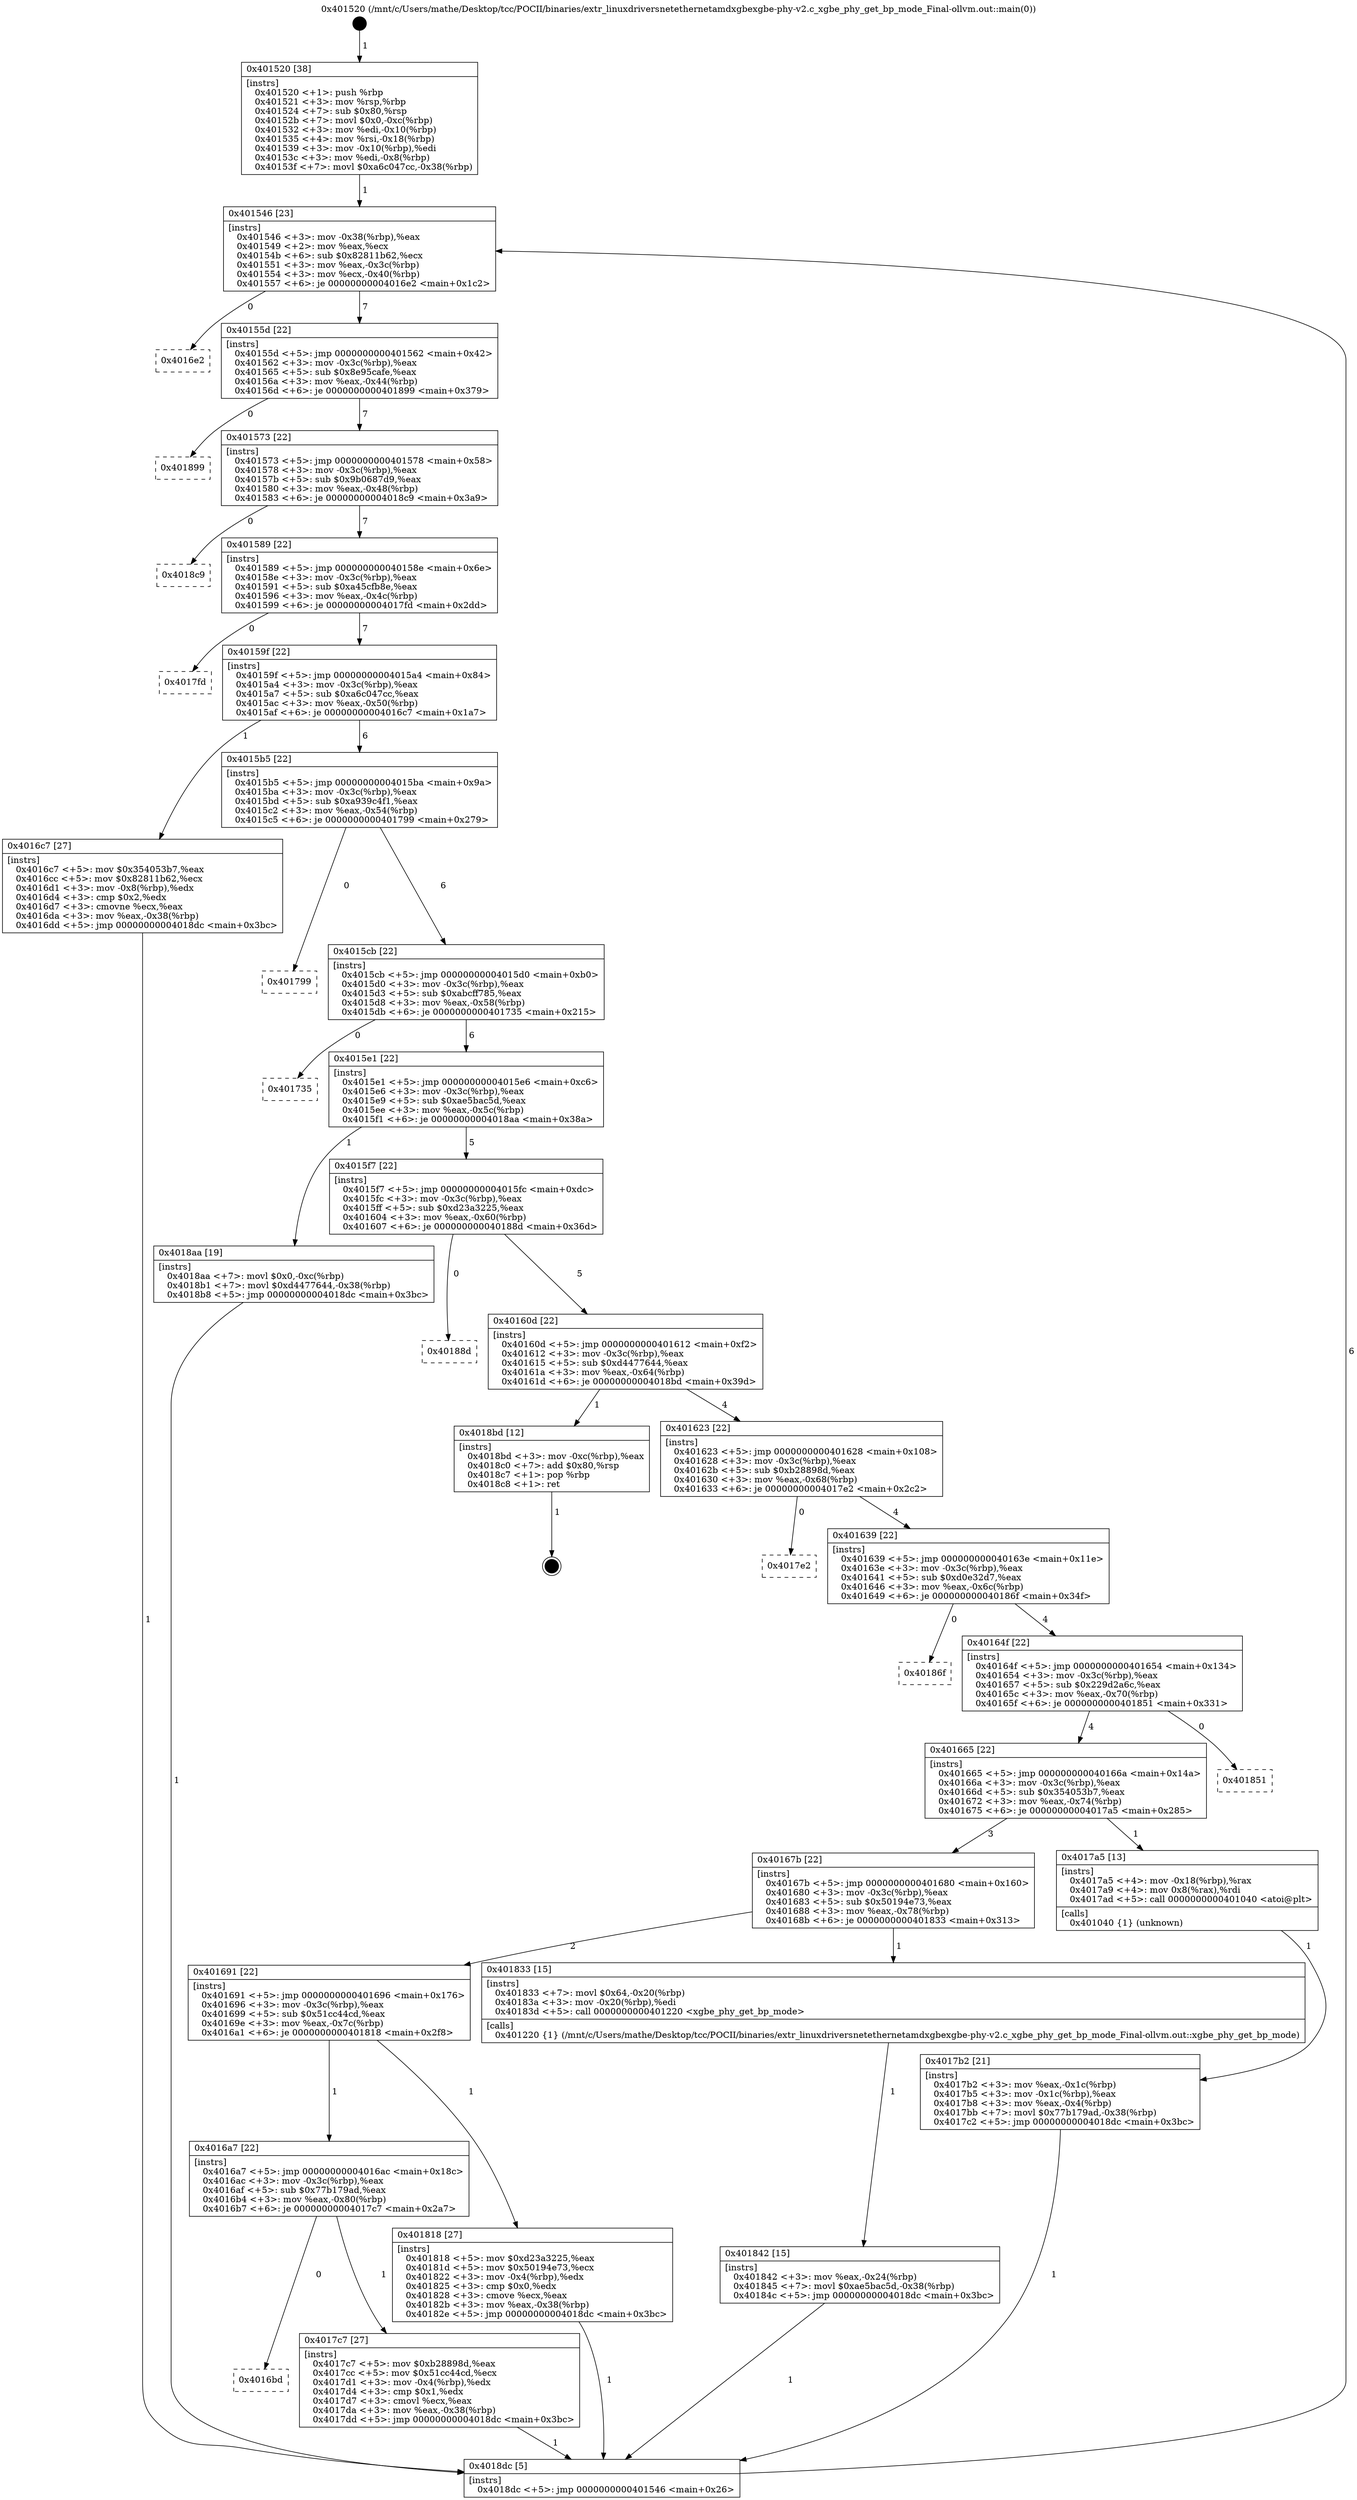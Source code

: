 digraph "0x401520" {
  label = "0x401520 (/mnt/c/Users/mathe/Desktop/tcc/POCII/binaries/extr_linuxdriversnetethernetamdxgbexgbe-phy-v2.c_xgbe_phy_get_bp_mode_Final-ollvm.out::main(0))"
  labelloc = "t"
  node[shape=record]

  Entry [label="",width=0.3,height=0.3,shape=circle,fillcolor=black,style=filled]
  "0x401546" [label="{
     0x401546 [23]\l
     | [instrs]\l
     &nbsp;&nbsp;0x401546 \<+3\>: mov -0x38(%rbp),%eax\l
     &nbsp;&nbsp;0x401549 \<+2\>: mov %eax,%ecx\l
     &nbsp;&nbsp;0x40154b \<+6\>: sub $0x82811b62,%ecx\l
     &nbsp;&nbsp;0x401551 \<+3\>: mov %eax,-0x3c(%rbp)\l
     &nbsp;&nbsp;0x401554 \<+3\>: mov %ecx,-0x40(%rbp)\l
     &nbsp;&nbsp;0x401557 \<+6\>: je 00000000004016e2 \<main+0x1c2\>\l
  }"]
  "0x4016e2" [label="{
     0x4016e2\l
  }", style=dashed]
  "0x40155d" [label="{
     0x40155d [22]\l
     | [instrs]\l
     &nbsp;&nbsp;0x40155d \<+5\>: jmp 0000000000401562 \<main+0x42\>\l
     &nbsp;&nbsp;0x401562 \<+3\>: mov -0x3c(%rbp),%eax\l
     &nbsp;&nbsp;0x401565 \<+5\>: sub $0x8e95cafe,%eax\l
     &nbsp;&nbsp;0x40156a \<+3\>: mov %eax,-0x44(%rbp)\l
     &nbsp;&nbsp;0x40156d \<+6\>: je 0000000000401899 \<main+0x379\>\l
  }"]
  Exit [label="",width=0.3,height=0.3,shape=circle,fillcolor=black,style=filled,peripheries=2]
  "0x401899" [label="{
     0x401899\l
  }", style=dashed]
  "0x401573" [label="{
     0x401573 [22]\l
     | [instrs]\l
     &nbsp;&nbsp;0x401573 \<+5\>: jmp 0000000000401578 \<main+0x58\>\l
     &nbsp;&nbsp;0x401578 \<+3\>: mov -0x3c(%rbp),%eax\l
     &nbsp;&nbsp;0x40157b \<+5\>: sub $0x9b0687d9,%eax\l
     &nbsp;&nbsp;0x401580 \<+3\>: mov %eax,-0x48(%rbp)\l
     &nbsp;&nbsp;0x401583 \<+6\>: je 00000000004018c9 \<main+0x3a9\>\l
  }"]
  "0x401842" [label="{
     0x401842 [15]\l
     | [instrs]\l
     &nbsp;&nbsp;0x401842 \<+3\>: mov %eax,-0x24(%rbp)\l
     &nbsp;&nbsp;0x401845 \<+7\>: movl $0xae5bac5d,-0x38(%rbp)\l
     &nbsp;&nbsp;0x40184c \<+5\>: jmp 00000000004018dc \<main+0x3bc\>\l
  }"]
  "0x4018c9" [label="{
     0x4018c9\l
  }", style=dashed]
  "0x401589" [label="{
     0x401589 [22]\l
     | [instrs]\l
     &nbsp;&nbsp;0x401589 \<+5\>: jmp 000000000040158e \<main+0x6e\>\l
     &nbsp;&nbsp;0x40158e \<+3\>: mov -0x3c(%rbp),%eax\l
     &nbsp;&nbsp;0x401591 \<+5\>: sub $0xa45cfb8e,%eax\l
     &nbsp;&nbsp;0x401596 \<+3\>: mov %eax,-0x4c(%rbp)\l
     &nbsp;&nbsp;0x401599 \<+6\>: je 00000000004017fd \<main+0x2dd\>\l
  }"]
  "0x4016bd" [label="{
     0x4016bd\l
  }", style=dashed]
  "0x4017fd" [label="{
     0x4017fd\l
  }", style=dashed]
  "0x40159f" [label="{
     0x40159f [22]\l
     | [instrs]\l
     &nbsp;&nbsp;0x40159f \<+5\>: jmp 00000000004015a4 \<main+0x84\>\l
     &nbsp;&nbsp;0x4015a4 \<+3\>: mov -0x3c(%rbp),%eax\l
     &nbsp;&nbsp;0x4015a7 \<+5\>: sub $0xa6c047cc,%eax\l
     &nbsp;&nbsp;0x4015ac \<+3\>: mov %eax,-0x50(%rbp)\l
     &nbsp;&nbsp;0x4015af \<+6\>: je 00000000004016c7 \<main+0x1a7\>\l
  }"]
  "0x4017c7" [label="{
     0x4017c7 [27]\l
     | [instrs]\l
     &nbsp;&nbsp;0x4017c7 \<+5\>: mov $0xb28898d,%eax\l
     &nbsp;&nbsp;0x4017cc \<+5\>: mov $0x51cc44cd,%ecx\l
     &nbsp;&nbsp;0x4017d1 \<+3\>: mov -0x4(%rbp),%edx\l
     &nbsp;&nbsp;0x4017d4 \<+3\>: cmp $0x1,%edx\l
     &nbsp;&nbsp;0x4017d7 \<+3\>: cmovl %ecx,%eax\l
     &nbsp;&nbsp;0x4017da \<+3\>: mov %eax,-0x38(%rbp)\l
     &nbsp;&nbsp;0x4017dd \<+5\>: jmp 00000000004018dc \<main+0x3bc\>\l
  }"]
  "0x4016c7" [label="{
     0x4016c7 [27]\l
     | [instrs]\l
     &nbsp;&nbsp;0x4016c7 \<+5\>: mov $0x354053b7,%eax\l
     &nbsp;&nbsp;0x4016cc \<+5\>: mov $0x82811b62,%ecx\l
     &nbsp;&nbsp;0x4016d1 \<+3\>: mov -0x8(%rbp),%edx\l
     &nbsp;&nbsp;0x4016d4 \<+3\>: cmp $0x2,%edx\l
     &nbsp;&nbsp;0x4016d7 \<+3\>: cmovne %ecx,%eax\l
     &nbsp;&nbsp;0x4016da \<+3\>: mov %eax,-0x38(%rbp)\l
     &nbsp;&nbsp;0x4016dd \<+5\>: jmp 00000000004018dc \<main+0x3bc\>\l
  }"]
  "0x4015b5" [label="{
     0x4015b5 [22]\l
     | [instrs]\l
     &nbsp;&nbsp;0x4015b5 \<+5\>: jmp 00000000004015ba \<main+0x9a\>\l
     &nbsp;&nbsp;0x4015ba \<+3\>: mov -0x3c(%rbp),%eax\l
     &nbsp;&nbsp;0x4015bd \<+5\>: sub $0xa939c4f1,%eax\l
     &nbsp;&nbsp;0x4015c2 \<+3\>: mov %eax,-0x54(%rbp)\l
     &nbsp;&nbsp;0x4015c5 \<+6\>: je 0000000000401799 \<main+0x279\>\l
  }"]
  "0x4018dc" [label="{
     0x4018dc [5]\l
     | [instrs]\l
     &nbsp;&nbsp;0x4018dc \<+5\>: jmp 0000000000401546 \<main+0x26\>\l
  }"]
  "0x401520" [label="{
     0x401520 [38]\l
     | [instrs]\l
     &nbsp;&nbsp;0x401520 \<+1\>: push %rbp\l
     &nbsp;&nbsp;0x401521 \<+3\>: mov %rsp,%rbp\l
     &nbsp;&nbsp;0x401524 \<+7\>: sub $0x80,%rsp\l
     &nbsp;&nbsp;0x40152b \<+7\>: movl $0x0,-0xc(%rbp)\l
     &nbsp;&nbsp;0x401532 \<+3\>: mov %edi,-0x10(%rbp)\l
     &nbsp;&nbsp;0x401535 \<+4\>: mov %rsi,-0x18(%rbp)\l
     &nbsp;&nbsp;0x401539 \<+3\>: mov -0x10(%rbp),%edi\l
     &nbsp;&nbsp;0x40153c \<+3\>: mov %edi,-0x8(%rbp)\l
     &nbsp;&nbsp;0x40153f \<+7\>: movl $0xa6c047cc,-0x38(%rbp)\l
  }"]
  "0x4016a7" [label="{
     0x4016a7 [22]\l
     | [instrs]\l
     &nbsp;&nbsp;0x4016a7 \<+5\>: jmp 00000000004016ac \<main+0x18c\>\l
     &nbsp;&nbsp;0x4016ac \<+3\>: mov -0x3c(%rbp),%eax\l
     &nbsp;&nbsp;0x4016af \<+5\>: sub $0x77b179ad,%eax\l
     &nbsp;&nbsp;0x4016b4 \<+3\>: mov %eax,-0x80(%rbp)\l
     &nbsp;&nbsp;0x4016b7 \<+6\>: je 00000000004017c7 \<main+0x2a7\>\l
  }"]
  "0x401799" [label="{
     0x401799\l
  }", style=dashed]
  "0x4015cb" [label="{
     0x4015cb [22]\l
     | [instrs]\l
     &nbsp;&nbsp;0x4015cb \<+5\>: jmp 00000000004015d0 \<main+0xb0\>\l
     &nbsp;&nbsp;0x4015d0 \<+3\>: mov -0x3c(%rbp),%eax\l
     &nbsp;&nbsp;0x4015d3 \<+5\>: sub $0xabcff785,%eax\l
     &nbsp;&nbsp;0x4015d8 \<+3\>: mov %eax,-0x58(%rbp)\l
     &nbsp;&nbsp;0x4015db \<+6\>: je 0000000000401735 \<main+0x215\>\l
  }"]
  "0x401818" [label="{
     0x401818 [27]\l
     | [instrs]\l
     &nbsp;&nbsp;0x401818 \<+5\>: mov $0xd23a3225,%eax\l
     &nbsp;&nbsp;0x40181d \<+5\>: mov $0x50194e73,%ecx\l
     &nbsp;&nbsp;0x401822 \<+3\>: mov -0x4(%rbp),%edx\l
     &nbsp;&nbsp;0x401825 \<+3\>: cmp $0x0,%edx\l
     &nbsp;&nbsp;0x401828 \<+3\>: cmove %ecx,%eax\l
     &nbsp;&nbsp;0x40182b \<+3\>: mov %eax,-0x38(%rbp)\l
     &nbsp;&nbsp;0x40182e \<+5\>: jmp 00000000004018dc \<main+0x3bc\>\l
  }"]
  "0x401735" [label="{
     0x401735\l
  }", style=dashed]
  "0x4015e1" [label="{
     0x4015e1 [22]\l
     | [instrs]\l
     &nbsp;&nbsp;0x4015e1 \<+5\>: jmp 00000000004015e6 \<main+0xc6\>\l
     &nbsp;&nbsp;0x4015e6 \<+3\>: mov -0x3c(%rbp),%eax\l
     &nbsp;&nbsp;0x4015e9 \<+5\>: sub $0xae5bac5d,%eax\l
     &nbsp;&nbsp;0x4015ee \<+3\>: mov %eax,-0x5c(%rbp)\l
     &nbsp;&nbsp;0x4015f1 \<+6\>: je 00000000004018aa \<main+0x38a\>\l
  }"]
  "0x401691" [label="{
     0x401691 [22]\l
     | [instrs]\l
     &nbsp;&nbsp;0x401691 \<+5\>: jmp 0000000000401696 \<main+0x176\>\l
     &nbsp;&nbsp;0x401696 \<+3\>: mov -0x3c(%rbp),%eax\l
     &nbsp;&nbsp;0x401699 \<+5\>: sub $0x51cc44cd,%eax\l
     &nbsp;&nbsp;0x40169e \<+3\>: mov %eax,-0x7c(%rbp)\l
     &nbsp;&nbsp;0x4016a1 \<+6\>: je 0000000000401818 \<main+0x2f8\>\l
  }"]
  "0x4018aa" [label="{
     0x4018aa [19]\l
     | [instrs]\l
     &nbsp;&nbsp;0x4018aa \<+7\>: movl $0x0,-0xc(%rbp)\l
     &nbsp;&nbsp;0x4018b1 \<+7\>: movl $0xd4477644,-0x38(%rbp)\l
     &nbsp;&nbsp;0x4018b8 \<+5\>: jmp 00000000004018dc \<main+0x3bc\>\l
  }"]
  "0x4015f7" [label="{
     0x4015f7 [22]\l
     | [instrs]\l
     &nbsp;&nbsp;0x4015f7 \<+5\>: jmp 00000000004015fc \<main+0xdc\>\l
     &nbsp;&nbsp;0x4015fc \<+3\>: mov -0x3c(%rbp),%eax\l
     &nbsp;&nbsp;0x4015ff \<+5\>: sub $0xd23a3225,%eax\l
     &nbsp;&nbsp;0x401604 \<+3\>: mov %eax,-0x60(%rbp)\l
     &nbsp;&nbsp;0x401607 \<+6\>: je 000000000040188d \<main+0x36d\>\l
  }"]
  "0x401833" [label="{
     0x401833 [15]\l
     | [instrs]\l
     &nbsp;&nbsp;0x401833 \<+7\>: movl $0x64,-0x20(%rbp)\l
     &nbsp;&nbsp;0x40183a \<+3\>: mov -0x20(%rbp),%edi\l
     &nbsp;&nbsp;0x40183d \<+5\>: call 0000000000401220 \<xgbe_phy_get_bp_mode\>\l
     | [calls]\l
     &nbsp;&nbsp;0x401220 \{1\} (/mnt/c/Users/mathe/Desktop/tcc/POCII/binaries/extr_linuxdriversnetethernetamdxgbexgbe-phy-v2.c_xgbe_phy_get_bp_mode_Final-ollvm.out::xgbe_phy_get_bp_mode)\l
  }"]
  "0x40188d" [label="{
     0x40188d\l
  }", style=dashed]
  "0x40160d" [label="{
     0x40160d [22]\l
     | [instrs]\l
     &nbsp;&nbsp;0x40160d \<+5\>: jmp 0000000000401612 \<main+0xf2\>\l
     &nbsp;&nbsp;0x401612 \<+3\>: mov -0x3c(%rbp),%eax\l
     &nbsp;&nbsp;0x401615 \<+5\>: sub $0xd4477644,%eax\l
     &nbsp;&nbsp;0x40161a \<+3\>: mov %eax,-0x64(%rbp)\l
     &nbsp;&nbsp;0x40161d \<+6\>: je 00000000004018bd \<main+0x39d\>\l
  }"]
  "0x4017b2" [label="{
     0x4017b2 [21]\l
     | [instrs]\l
     &nbsp;&nbsp;0x4017b2 \<+3\>: mov %eax,-0x1c(%rbp)\l
     &nbsp;&nbsp;0x4017b5 \<+3\>: mov -0x1c(%rbp),%eax\l
     &nbsp;&nbsp;0x4017b8 \<+3\>: mov %eax,-0x4(%rbp)\l
     &nbsp;&nbsp;0x4017bb \<+7\>: movl $0x77b179ad,-0x38(%rbp)\l
     &nbsp;&nbsp;0x4017c2 \<+5\>: jmp 00000000004018dc \<main+0x3bc\>\l
  }"]
  "0x4018bd" [label="{
     0x4018bd [12]\l
     | [instrs]\l
     &nbsp;&nbsp;0x4018bd \<+3\>: mov -0xc(%rbp),%eax\l
     &nbsp;&nbsp;0x4018c0 \<+7\>: add $0x80,%rsp\l
     &nbsp;&nbsp;0x4018c7 \<+1\>: pop %rbp\l
     &nbsp;&nbsp;0x4018c8 \<+1\>: ret\l
  }"]
  "0x401623" [label="{
     0x401623 [22]\l
     | [instrs]\l
     &nbsp;&nbsp;0x401623 \<+5\>: jmp 0000000000401628 \<main+0x108\>\l
     &nbsp;&nbsp;0x401628 \<+3\>: mov -0x3c(%rbp),%eax\l
     &nbsp;&nbsp;0x40162b \<+5\>: sub $0xb28898d,%eax\l
     &nbsp;&nbsp;0x401630 \<+3\>: mov %eax,-0x68(%rbp)\l
     &nbsp;&nbsp;0x401633 \<+6\>: je 00000000004017e2 \<main+0x2c2\>\l
  }"]
  "0x40167b" [label="{
     0x40167b [22]\l
     | [instrs]\l
     &nbsp;&nbsp;0x40167b \<+5\>: jmp 0000000000401680 \<main+0x160\>\l
     &nbsp;&nbsp;0x401680 \<+3\>: mov -0x3c(%rbp),%eax\l
     &nbsp;&nbsp;0x401683 \<+5\>: sub $0x50194e73,%eax\l
     &nbsp;&nbsp;0x401688 \<+3\>: mov %eax,-0x78(%rbp)\l
     &nbsp;&nbsp;0x40168b \<+6\>: je 0000000000401833 \<main+0x313\>\l
  }"]
  "0x4017e2" [label="{
     0x4017e2\l
  }", style=dashed]
  "0x401639" [label="{
     0x401639 [22]\l
     | [instrs]\l
     &nbsp;&nbsp;0x401639 \<+5\>: jmp 000000000040163e \<main+0x11e\>\l
     &nbsp;&nbsp;0x40163e \<+3\>: mov -0x3c(%rbp),%eax\l
     &nbsp;&nbsp;0x401641 \<+5\>: sub $0xd0e32d7,%eax\l
     &nbsp;&nbsp;0x401646 \<+3\>: mov %eax,-0x6c(%rbp)\l
     &nbsp;&nbsp;0x401649 \<+6\>: je 000000000040186f \<main+0x34f\>\l
  }"]
  "0x4017a5" [label="{
     0x4017a5 [13]\l
     | [instrs]\l
     &nbsp;&nbsp;0x4017a5 \<+4\>: mov -0x18(%rbp),%rax\l
     &nbsp;&nbsp;0x4017a9 \<+4\>: mov 0x8(%rax),%rdi\l
     &nbsp;&nbsp;0x4017ad \<+5\>: call 0000000000401040 \<atoi@plt\>\l
     | [calls]\l
     &nbsp;&nbsp;0x401040 \{1\} (unknown)\l
  }"]
  "0x40186f" [label="{
     0x40186f\l
  }", style=dashed]
  "0x40164f" [label="{
     0x40164f [22]\l
     | [instrs]\l
     &nbsp;&nbsp;0x40164f \<+5\>: jmp 0000000000401654 \<main+0x134\>\l
     &nbsp;&nbsp;0x401654 \<+3\>: mov -0x3c(%rbp),%eax\l
     &nbsp;&nbsp;0x401657 \<+5\>: sub $0x229d2a6c,%eax\l
     &nbsp;&nbsp;0x40165c \<+3\>: mov %eax,-0x70(%rbp)\l
     &nbsp;&nbsp;0x40165f \<+6\>: je 0000000000401851 \<main+0x331\>\l
  }"]
  "0x401665" [label="{
     0x401665 [22]\l
     | [instrs]\l
     &nbsp;&nbsp;0x401665 \<+5\>: jmp 000000000040166a \<main+0x14a\>\l
     &nbsp;&nbsp;0x40166a \<+3\>: mov -0x3c(%rbp),%eax\l
     &nbsp;&nbsp;0x40166d \<+5\>: sub $0x354053b7,%eax\l
     &nbsp;&nbsp;0x401672 \<+3\>: mov %eax,-0x74(%rbp)\l
     &nbsp;&nbsp;0x401675 \<+6\>: je 00000000004017a5 \<main+0x285\>\l
  }"]
  "0x401851" [label="{
     0x401851\l
  }", style=dashed]
  Entry -> "0x401520" [label=" 1"]
  "0x401546" -> "0x4016e2" [label=" 0"]
  "0x401546" -> "0x40155d" [label=" 7"]
  "0x4018bd" -> Exit [label=" 1"]
  "0x40155d" -> "0x401899" [label=" 0"]
  "0x40155d" -> "0x401573" [label=" 7"]
  "0x4018aa" -> "0x4018dc" [label=" 1"]
  "0x401573" -> "0x4018c9" [label=" 0"]
  "0x401573" -> "0x401589" [label=" 7"]
  "0x401842" -> "0x4018dc" [label=" 1"]
  "0x401589" -> "0x4017fd" [label=" 0"]
  "0x401589" -> "0x40159f" [label=" 7"]
  "0x401833" -> "0x401842" [label=" 1"]
  "0x40159f" -> "0x4016c7" [label=" 1"]
  "0x40159f" -> "0x4015b5" [label=" 6"]
  "0x4016c7" -> "0x4018dc" [label=" 1"]
  "0x401520" -> "0x401546" [label=" 1"]
  "0x4018dc" -> "0x401546" [label=" 6"]
  "0x401818" -> "0x4018dc" [label=" 1"]
  "0x4015b5" -> "0x401799" [label=" 0"]
  "0x4015b5" -> "0x4015cb" [label=" 6"]
  "0x4016a7" -> "0x4016bd" [label=" 0"]
  "0x4015cb" -> "0x401735" [label=" 0"]
  "0x4015cb" -> "0x4015e1" [label=" 6"]
  "0x4016a7" -> "0x4017c7" [label=" 1"]
  "0x4015e1" -> "0x4018aa" [label=" 1"]
  "0x4015e1" -> "0x4015f7" [label=" 5"]
  "0x401691" -> "0x4016a7" [label=" 1"]
  "0x4015f7" -> "0x40188d" [label=" 0"]
  "0x4015f7" -> "0x40160d" [label=" 5"]
  "0x401691" -> "0x401818" [label=" 1"]
  "0x40160d" -> "0x4018bd" [label=" 1"]
  "0x40160d" -> "0x401623" [label=" 4"]
  "0x40167b" -> "0x401691" [label=" 2"]
  "0x401623" -> "0x4017e2" [label=" 0"]
  "0x401623" -> "0x401639" [label=" 4"]
  "0x40167b" -> "0x401833" [label=" 1"]
  "0x401639" -> "0x40186f" [label=" 0"]
  "0x401639" -> "0x40164f" [label=" 4"]
  "0x4017c7" -> "0x4018dc" [label=" 1"]
  "0x40164f" -> "0x401851" [label=" 0"]
  "0x40164f" -> "0x401665" [label=" 4"]
  "0x4017b2" -> "0x4018dc" [label=" 1"]
  "0x401665" -> "0x4017a5" [label=" 1"]
  "0x401665" -> "0x40167b" [label=" 3"]
  "0x4017a5" -> "0x4017b2" [label=" 1"]
}
